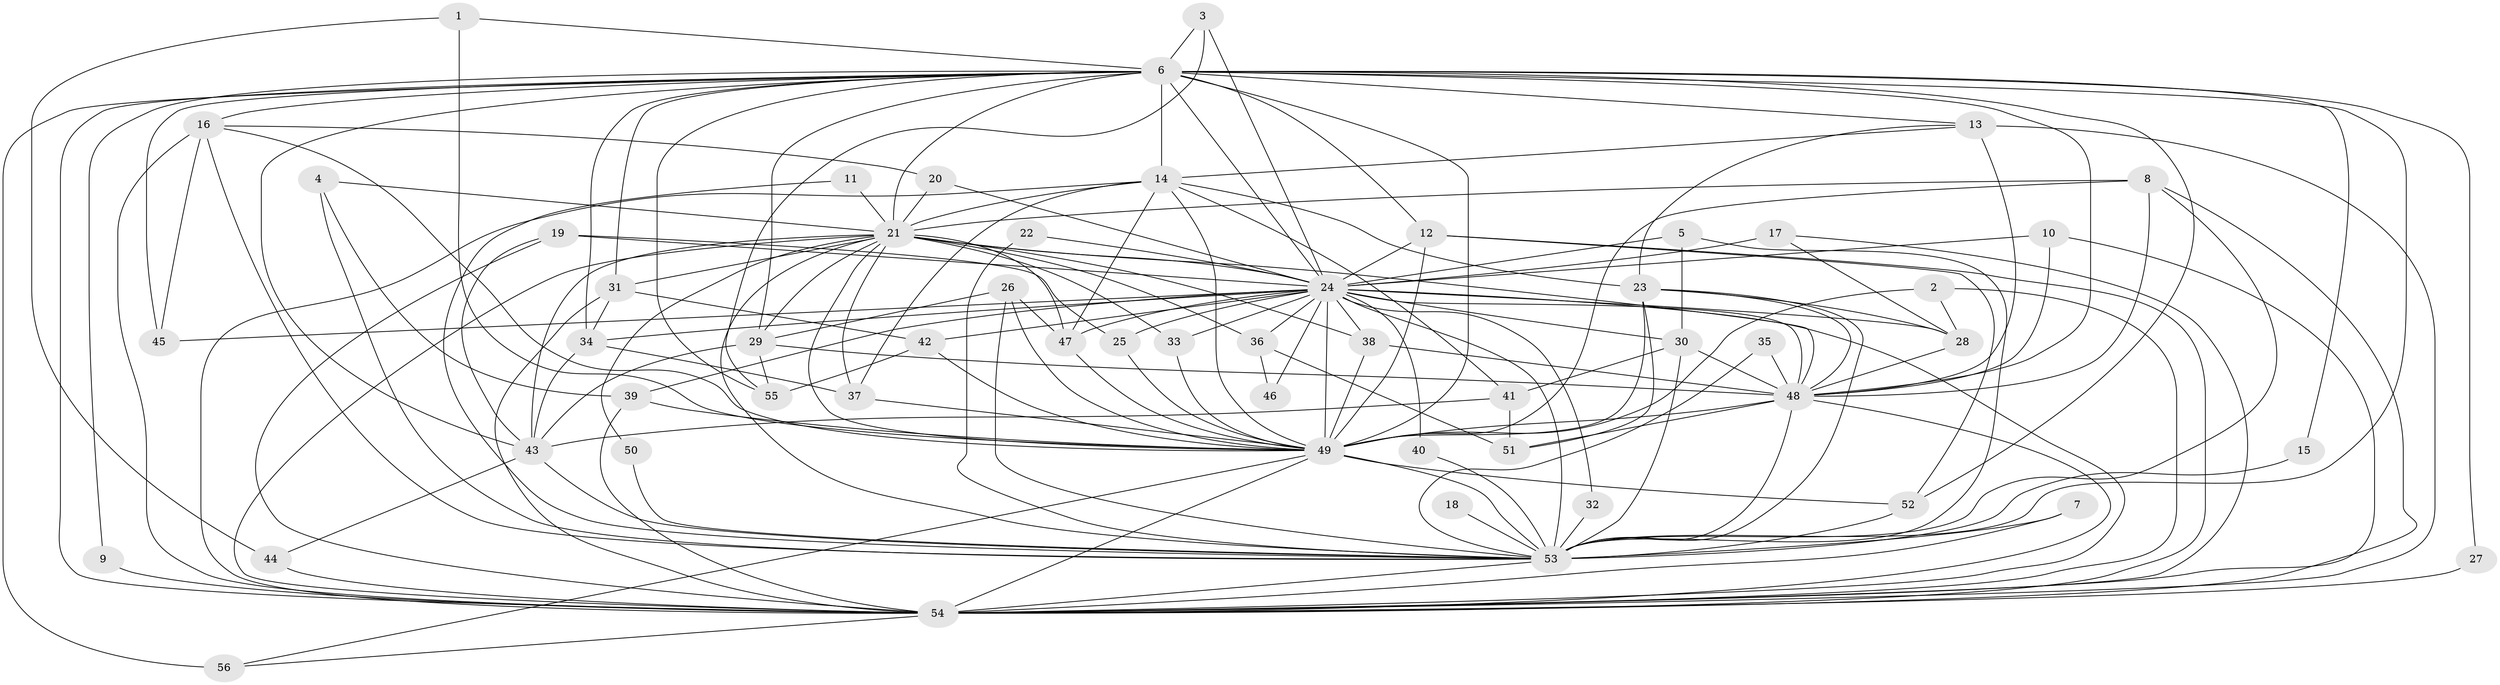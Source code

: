 // original degree distribution, {17: 0.007142857142857143, 26: 0.014285714285714285, 21: 0.007142857142857143, 16: 0.007142857142857143, 30: 0.007142857142857143, 34: 0.007142857142857143, 24: 0.007142857142857143, 29: 0.007142857142857143, 25: 0.007142857142857143, 7: 0.007142857142857143, 3: 0.16428571428571428, 2: 0.5571428571428572, 4: 0.11428571428571428, 5: 0.06428571428571428, 6: 0.014285714285714285, 9: 0.007142857142857143}
// Generated by graph-tools (version 1.1) at 2025/36/03/04/25 23:36:27]
// undirected, 56 vertices, 169 edges
graph export_dot {
  node [color=gray90,style=filled];
  1;
  2;
  3;
  4;
  5;
  6;
  7;
  8;
  9;
  10;
  11;
  12;
  13;
  14;
  15;
  16;
  17;
  18;
  19;
  20;
  21;
  22;
  23;
  24;
  25;
  26;
  27;
  28;
  29;
  30;
  31;
  32;
  33;
  34;
  35;
  36;
  37;
  38;
  39;
  40;
  41;
  42;
  43;
  44;
  45;
  46;
  47;
  48;
  49;
  50;
  51;
  52;
  53;
  54;
  55;
  56;
  1 -- 6 [weight=1.0];
  1 -- 44 [weight=1.0];
  1 -- 49 [weight=1.0];
  2 -- 28 [weight=1.0];
  2 -- 49 [weight=1.0];
  2 -- 54 [weight=1.0];
  3 -- 6 [weight=1.0];
  3 -- 24 [weight=1.0];
  3 -- 55 [weight=1.0];
  4 -- 21 [weight=1.0];
  4 -- 39 [weight=1.0];
  4 -- 53 [weight=1.0];
  5 -- 24 [weight=1.0];
  5 -- 30 [weight=1.0];
  5 -- 53 [weight=1.0];
  6 -- 9 [weight=1.0];
  6 -- 12 [weight=1.0];
  6 -- 13 [weight=1.0];
  6 -- 14 [weight=1.0];
  6 -- 15 [weight=1.0];
  6 -- 16 [weight=1.0];
  6 -- 21 [weight=3.0];
  6 -- 24 [weight=5.0];
  6 -- 27 [weight=1.0];
  6 -- 29 [weight=1.0];
  6 -- 31 [weight=1.0];
  6 -- 34 [weight=1.0];
  6 -- 43 [weight=1.0];
  6 -- 45 [weight=1.0];
  6 -- 48 [weight=3.0];
  6 -- 49 [weight=4.0];
  6 -- 52 [weight=1.0];
  6 -- 53 [weight=4.0];
  6 -- 54 [weight=4.0];
  6 -- 55 [weight=1.0];
  6 -- 56 [weight=2.0];
  7 -- 53 [weight=1.0];
  7 -- 54 [weight=1.0];
  8 -- 21 [weight=1.0];
  8 -- 48 [weight=1.0];
  8 -- 49 [weight=1.0];
  8 -- 53 [weight=1.0];
  8 -- 54 [weight=1.0];
  9 -- 54 [weight=1.0];
  10 -- 24 [weight=1.0];
  10 -- 48 [weight=1.0];
  10 -- 54 [weight=1.0];
  11 -- 21 [weight=1.0];
  11 -- 53 [weight=1.0];
  12 -- 24 [weight=1.0];
  12 -- 49 [weight=1.0];
  12 -- 52 [weight=1.0];
  12 -- 54 [weight=1.0];
  13 -- 14 [weight=1.0];
  13 -- 23 [weight=1.0];
  13 -- 48 [weight=1.0];
  13 -- 54 [weight=3.0];
  14 -- 21 [weight=1.0];
  14 -- 23 [weight=1.0];
  14 -- 37 [weight=1.0];
  14 -- 41 [weight=1.0];
  14 -- 47 [weight=1.0];
  14 -- 49 [weight=1.0];
  14 -- 54 [weight=1.0];
  15 -- 53 [weight=1.0];
  16 -- 20 [weight=1.0];
  16 -- 45 [weight=1.0];
  16 -- 49 [weight=1.0];
  16 -- 53 [weight=2.0];
  16 -- 54 [weight=1.0];
  17 -- 24 [weight=2.0];
  17 -- 28 [weight=1.0];
  17 -- 54 [weight=1.0];
  18 -- 53 [weight=1.0];
  19 -- 24 [weight=1.0];
  19 -- 25 [weight=1.0];
  19 -- 43 [weight=1.0];
  19 -- 54 [weight=1.0];
  20 -- 21 [weight=1.0];
  20 -- 24 [weight=1.0];
  21 -- 24 [weight=3.0];
  21 -- 29 [weight=1.0];
  21 -- 31 [weight=1.0];
  21 -- 33 [weight=2.0];
  21 -- 36 [weight=1.0];
  21 -- 37 [weight=1.0];
  21 -- 38 [weight=1.0];
  21 -- 43 [weight=1.0];
  21 -- 47 [weight=1.0];
  21 -- 48 [weight=1.0];
  21 -- 49 [weight=2.0];
  21 -- 50 [weight=1.0];
  21 -- 53 [weight=1.0];
  21 -- 54 [weight=1.0];
  22 -- 24 [weight=1.0];
  22 -- 53 [weight=1.0];
  23 -- 28 [weight=1.0];
  23 -- 48 [weight=1.0];
  23 -- 49 [weight=1.0];
  23 -- 51 [weight=1.0];
  23 -- 53 [weight=1.0];
  24 -- 25 [weight=2.0];
  24 -- 28 [weight=1.0];
  24 -- 30 [weight=1.0];
  24 -- 32 [weight=1.0];
  24 -- 33 [weight=1.0];
  24 -- 34 [weight=1.0];
  24 -- 36 [weight=2.0];
  24 -- 38 [weight=1.0];
  24 -- 39 [weight=1.0];
  24 -- 40 [weight=1.0];
  24 -- 42 [weight=1.0];
  24 -- 45 [weight=1.0];
  24 -- 46 [weight=1.0];
  24 -- 47 [weight=1.0];
  24 -- 48 [weight=2.0];
  24 -- 49 [weight=6.0];
  24 -- 53 [weight=2.0];
  24 -- 54 [weight=2.0];
  25 -- 49 [weight=1.0];
  26 -- 29 [weight=1.0];
  26 -- 47 [weight=1.0];
  26 -- 49 [weight=1.0];
  26 -- 53 [weight=1.0];
  27 -- 54 [weight=1.0];
  28 -- 48 [weight=1.0];
  29 -- 43 [weight=1.0];
  29 -- 48 [weight=2.0];
  29 -- 55 [weight=1.0];
  30 -- 41 [weight=1.0];
  30 -- 48 [weight=2.0];
  30 -- 53 [weight=1.0];
  31 -- 34 [weight=1.0];
  31 -- 42 [weight=1.0];
  31 -- 54 [weight=1.0];
  32 -- 53 [weight=1.0];
  33 -- 49 [weight=1.0];
  34 -- 37 [weight=1.0];
  34 -- 43 [weight=1.0];
  35 -- 48 [weight=1.0];
  35 -- 53 [weight=1.0];
  36 -- 46 [weight=1.0];
  36 -- 51 [weight=1.0];
  37 -- 49 [weight=1.0];
  38 -- 48 [weight=1.0];
  38 -- 49 [weight=1.0];
  39 -- 49 [weight=1.0];
  39 -- 54 [weight=1.0];
  40 -- 53 [weight=1.0];
  41 -- 43 [weight=1.0];
  41 -- 51 [weight=1.0];
  42 -- 49 [weight=2.0];
  42 -- 55 [weight=1.0];
  43 -- 44 [weight=1.0];
  43 -- 53 [weight=2.0];
  44 -- 54 [weight=2.0];
  47 -- 49 [weight=1.0];
  48 -- 49 [weight=3.0];
  48 -- 51 [weight=1.0];
  48 -- 53 [weight=3.0];
  48 -- 54 [weight=1.0];
  49 -- 52 [weight=1.0];
  49 -- 53 [weight=2.0];
  49 -- 54 [weight=2.0];
  49 -- 56 [weight=1.0];
  50 -- 53 [weight=1.0];
  52 -- 53 [weight=1.0];
  53 -- 54 [weight=1.0];
  54 -- 56 [weight=1.0];
}
